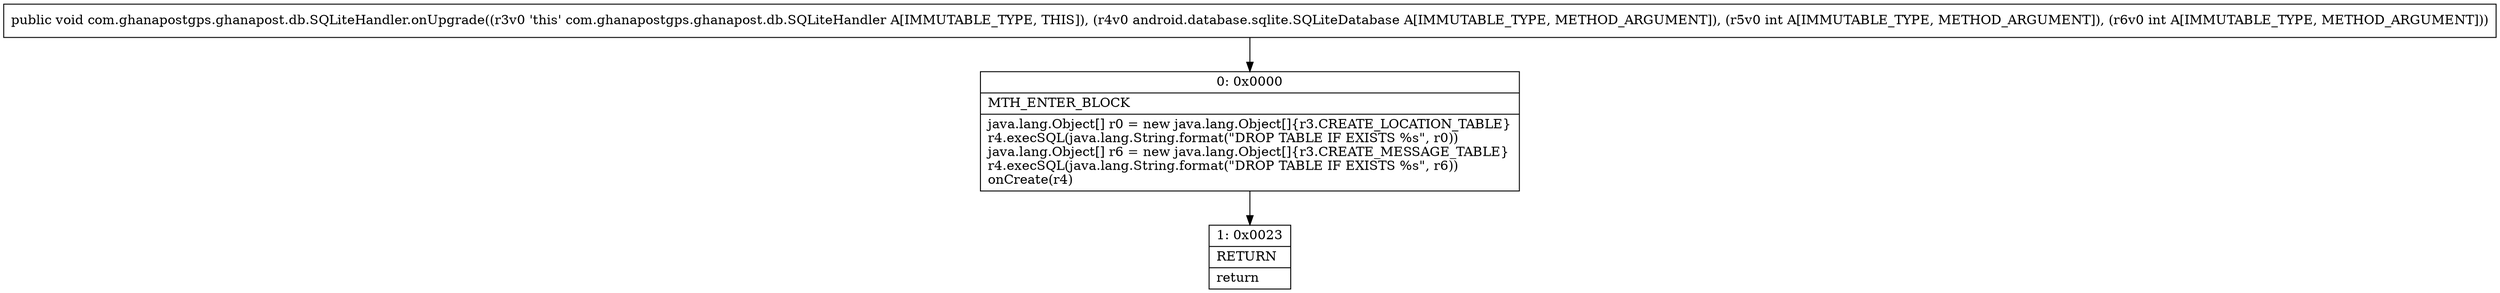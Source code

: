 digraph "CFG forcom.ghanapostgps.ghanapost.db.SQLiteHandler.onUpgrade(Landroid\/database\/sqlite\/SQLiteDatabase;II)V" {
Node_0 [shape=record,label="{0\:\ 0x0000|MTH_ENTER_BLOCK\l|java.lang.Object[] r0 = new java.lang.Object[]\{r3.CREATE_LOCATION_TABLE\}\lr4.execSQL(java.lang.String.format(\"DROP TABLE IF EXISTS %s\", r0))\ljava.lang.Object[] r6 = new java.lang.Object[]\{r3.CREATE_MESSAGE_TABLE\}\lr4.execSQL(java.lang.String.format(\"DROP TABLE IF EXISTS %s\", r6))\lonCreate(r4)\l}"];
Node_1 [shape=record,label="{1\:\ 0x0023|RETURN\l|return\l}"];
MethodNode[shape=record,label="{public void com.ghanapostgps.ghanapost.db.SQLiteHandler.onUpgrade((r3v0 'this' com.ghanapostgps.ghanapost.db.SQLiteHandler A[IMMUTABLE_TYPE, THIS]), (r4v0 android.database.sqlite.SQLiteDatabase A[IMMUTABLE_TYPE, METHOD_ARGUMENT]), (r5v0 int A[IMMUTABLE_TYPE, METHOD_ARGUMENT]), (r6v0 int A[IMMUTABLE_TYPE, METHOD_ARGUMENT])) }"];
MethodNode -> Node_0;
Node_0 -> Node_1;
}

